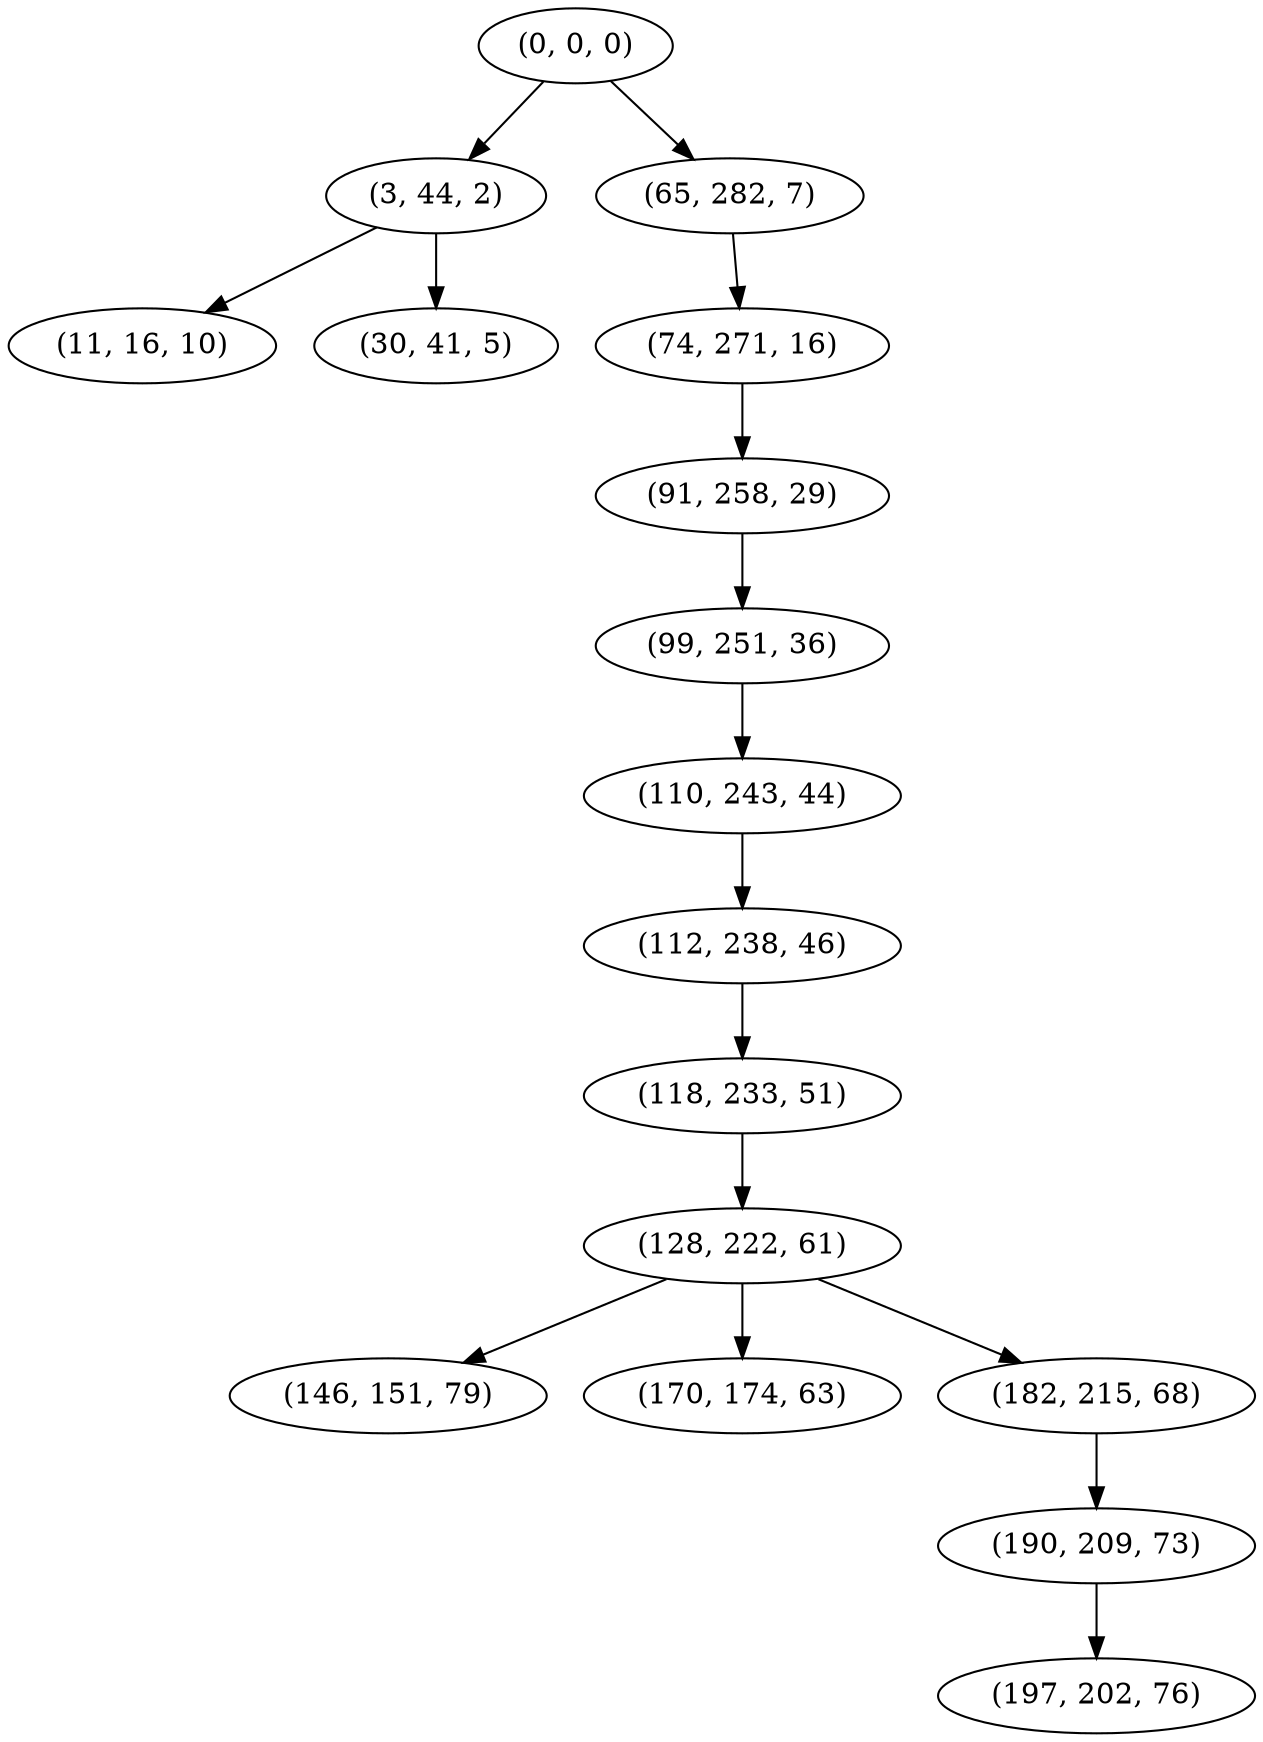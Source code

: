 digraph tree {
    "(0, 0, 0)";
    "(3, 44, 2)";
    "(11, 16, 10)";
    "(30, 41, 5)";
    "(65, 282, 7)";
    "(74, 271, 16)";
    "(91, 258, 29)";
    "(99, 251, 36)";
    "(110, 243, 44)";
    "(112, 238, 46)";
    "(118, 233, 51)";
    "(128, 222, 61)";
    "(146, 151, 79)";
    "(170, 174, 63)";
    "(182, 215, 68)";
    "(190, 209, 73)";
    "(197, 202, 76)";
    "(0, 0, 0)" -> "(3, 44, 2)";
    "(0, 0, 0)" -> "(65, 282, 7)";
    "(3, 44, 2)" -> "(11, 16, 10)";
    "(3, 44, 2)" -> "(30, 41, 5)";
    "(65, 282, 7)" -> "(74, 271, 16)";
    "(74, 271, 16)" -> "(91, 258, 29)";
    "(91, 258, 29)" -> "(99, 251, 36)";
    "(99, 251, 36)" -> "(110, 243, 44)";
    "(110, 243, 44)" -> "(112, 238, 46)";
    "(112, 238, 46)" -> "(118, 233, 51)";
    "(118, 233, 51)" -> "(128, 222, 61)";
    "(128, 222, 61)" -> "(146, 151, 79)";
    "(128, 222, 61)" -> "(170, 174, 63)";
    "(128, 222, 61)" -> "(182, 215, 68)";
    "(182, 215, 68)" -> "(190, 209, 73)";
    "(190, 209, 73)" -> "(197, 202, 76)";
}
